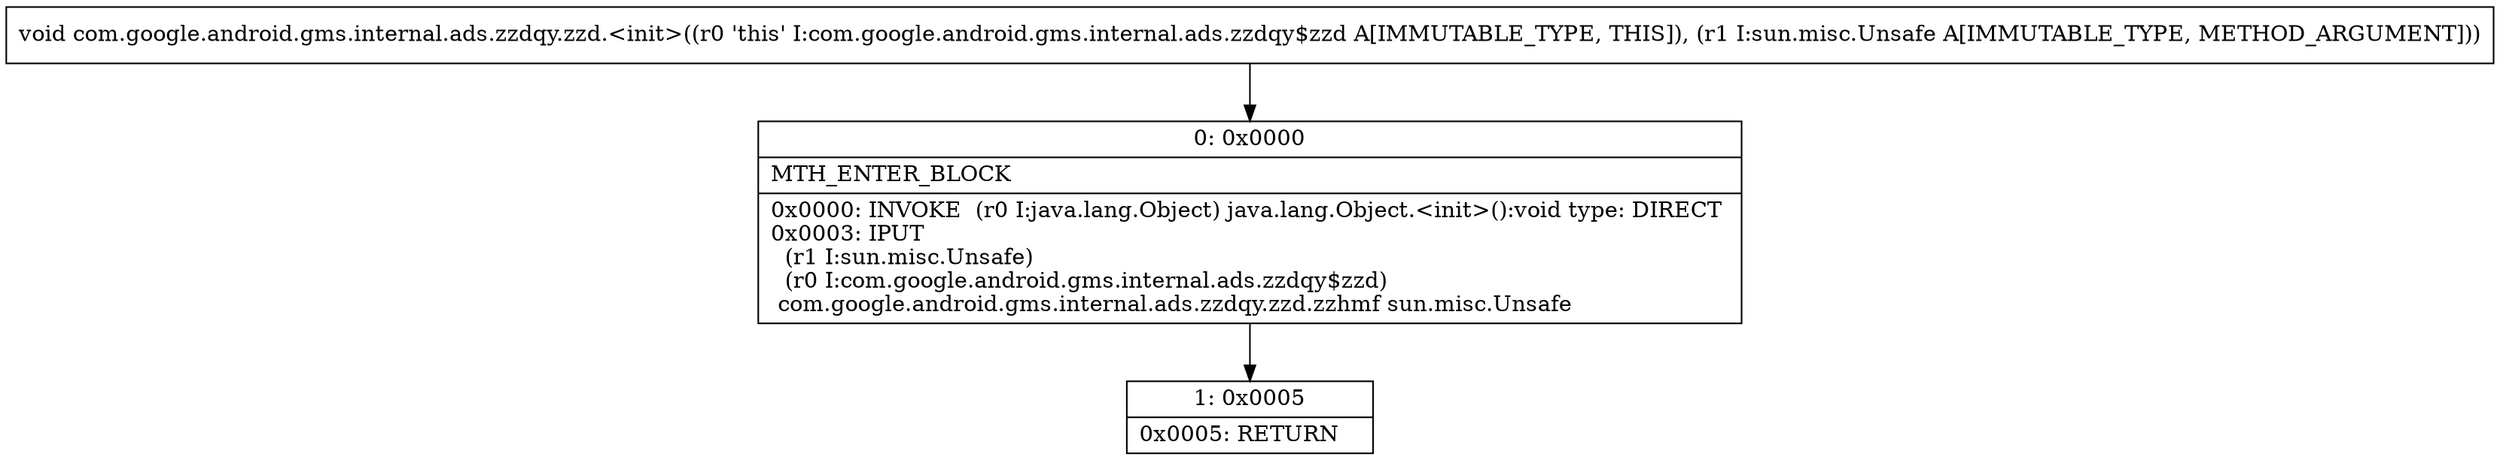 digraph "CFG forcom.google.android.gms.internal.ads.zzdqy.zzd.\<init\>(Lsun\/misc\/Unsafe;)V" {
Node_0 [shape=record,label="{0\:\ 0x0000|MTH_ENTER_BLOCK\l|0x0000: INVOKE  (r0 I:java.lang.Object) java.lang.Object.\<init\>():void type: DIRECT \l0x0003: IPUT  \l  (r1 I:sun.misc.Unsafe)\l  (r0 I:com.google.android.gms.internal.ads.zzdqy$zzd)\l com.google.android.gms.internal.ads.zzdqy.zzd.zzhmf sun.misc.Unsafe \l}"];
Node_1 [shape=record,label="{1\:\ 0x0005|0x0005: RETURN   \l}"];
MethodNode[shape=record,label="{void com.google.android.gms.internal.ads.zzdqy.zzd.\<init\>((r0 'this' I:com.google.android.gms.internal.ads.zzdqy$zzd A[IMMUTABLE_TYPE, THIS]), (r1 I:sun.misc.Unsafe A[IMMUTABLE_TYPE, METHOD_ARGUMENT])) }"];
MethodNode -> Node_0;
Node_0 -> Node_1;
}

